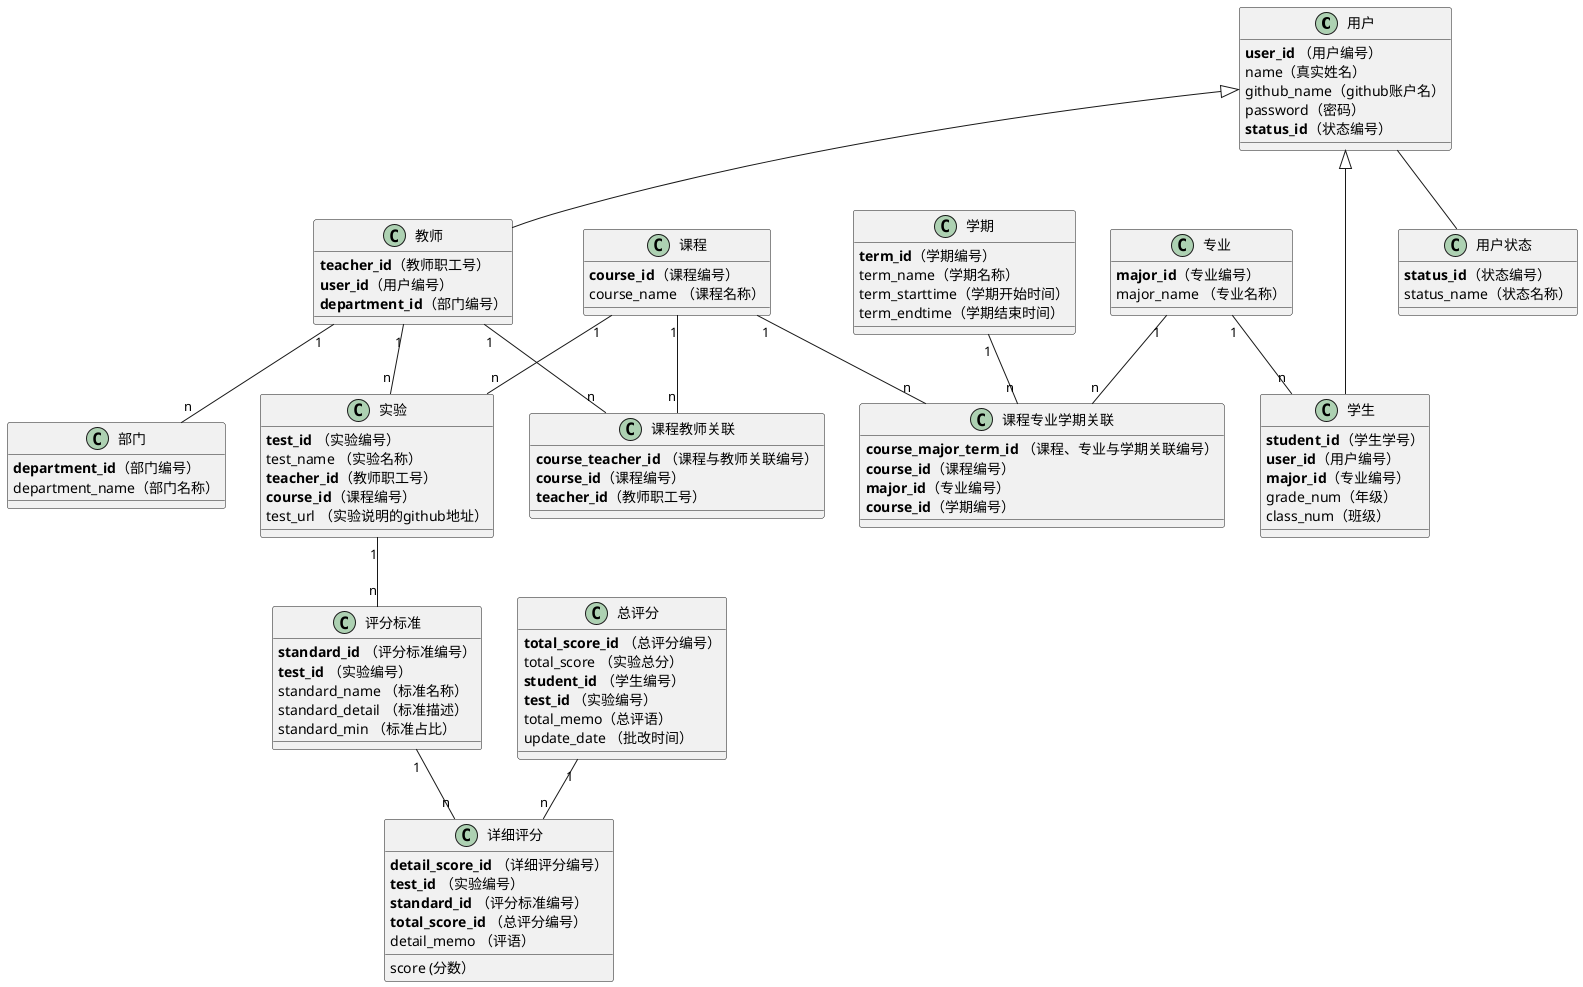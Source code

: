@startuml
用户 <|-- 教师
用户 <|-- 学生
用户 -- 用户状态
专业 "1"--"n" 学生
教师 "1"--"n" 部门
教师 "1"--"n" 课程教师关联
课程 "1"--"n" 课程教师关联
课程 "1"--"n" 课程专业学期关联
专业 "1"--"n" 课程专业学期关联
学期 "1"--"n" 课程专业学期关联
教师 "1"--"n" 实验
课程 "1"--"n" 实验
实验 "1"--"n" 评分标准
总评分 "1"--"n" 详细评分
评分标准 "1"--"n" 详细评分
class 用户{
<b>user_id</b> （用户编号）
name（真实姓名）
github_name（github账户名）
password（密码）
<b>status_id</b>（状态编号）
}
class 用户状态{
<b>status_id</b>（状态编号）
status_name（状态名称）
}
class 教师{
<b>teacher_id</b>（教师职工号）
<b>user_id</b>（用户编号）
<b>department_id</b>（部门编号）
}
class 部门{
<b>department_id</b>（部门编号）
department_name（部门名称）
}
class 学生{
<b>student_id</b>（学生学号）
<b>user_id</b>（用户编号）
<b>major_id</b>（专业编号）
grade_num（年级）
class_num（班级）
}
class 专业{
<b>major_id</b>（专业编号）
major_name （专业名称）
}
class 课程{
<b>course_id</b>（课程编号）
course_name （课程名称）
}

class 学期{
<b>term_id</b>（学期编号）
term_name（学期名称）
term_starttime（学期开始时间）
term_endtime（学期结束时间）
}
class 课程教师关联{
<b>course_teacher_id</b> （课程与教师关联编号）
<b>course_id</b>（课程编号）
<b>teacher_id</b>（教师职工号）
}
class 课程专业学期关联{
<b>course_major_term_id</b> （课程、专业与学期关联编号）
<b>course_id</b>（课程编号）
<b>major_id</b>（专业编号）
<b>course_id</b>（学期编号）
}
class 实验{
<b>test_id</b> （实验编号）
test_name （实验名称）
<b>teacher_id</b>（教师职工号）
<b>course_id</b>（课程编号）
test_url （实验说明的github地址）
}
class 评分标准{
<b>standard_id</b> （评分标准编号）
<b>test_id</b> （实验编号）
standard_name （标准名称）
standard_detail （标准描述）
standard_min （标准占比）
}
class 详细评分{
<b>detail_score_id</b> （详细评分编号）
<b>test_id</b> （实验编号）
<b>standard_id</b> （评分标准编号）
<b>total_score_id</b> （总评分编号）
score (分数）
detail_memo （评语）
}
class 总评分{
<b>total_score_id</b> （总评分编号）
total_score （实验总分）
<b>student_id</b> （学生编号）
<b>test_id</b> （实验编号）
total_memo（总评语）
update_date （批改时间）
}
@enduml